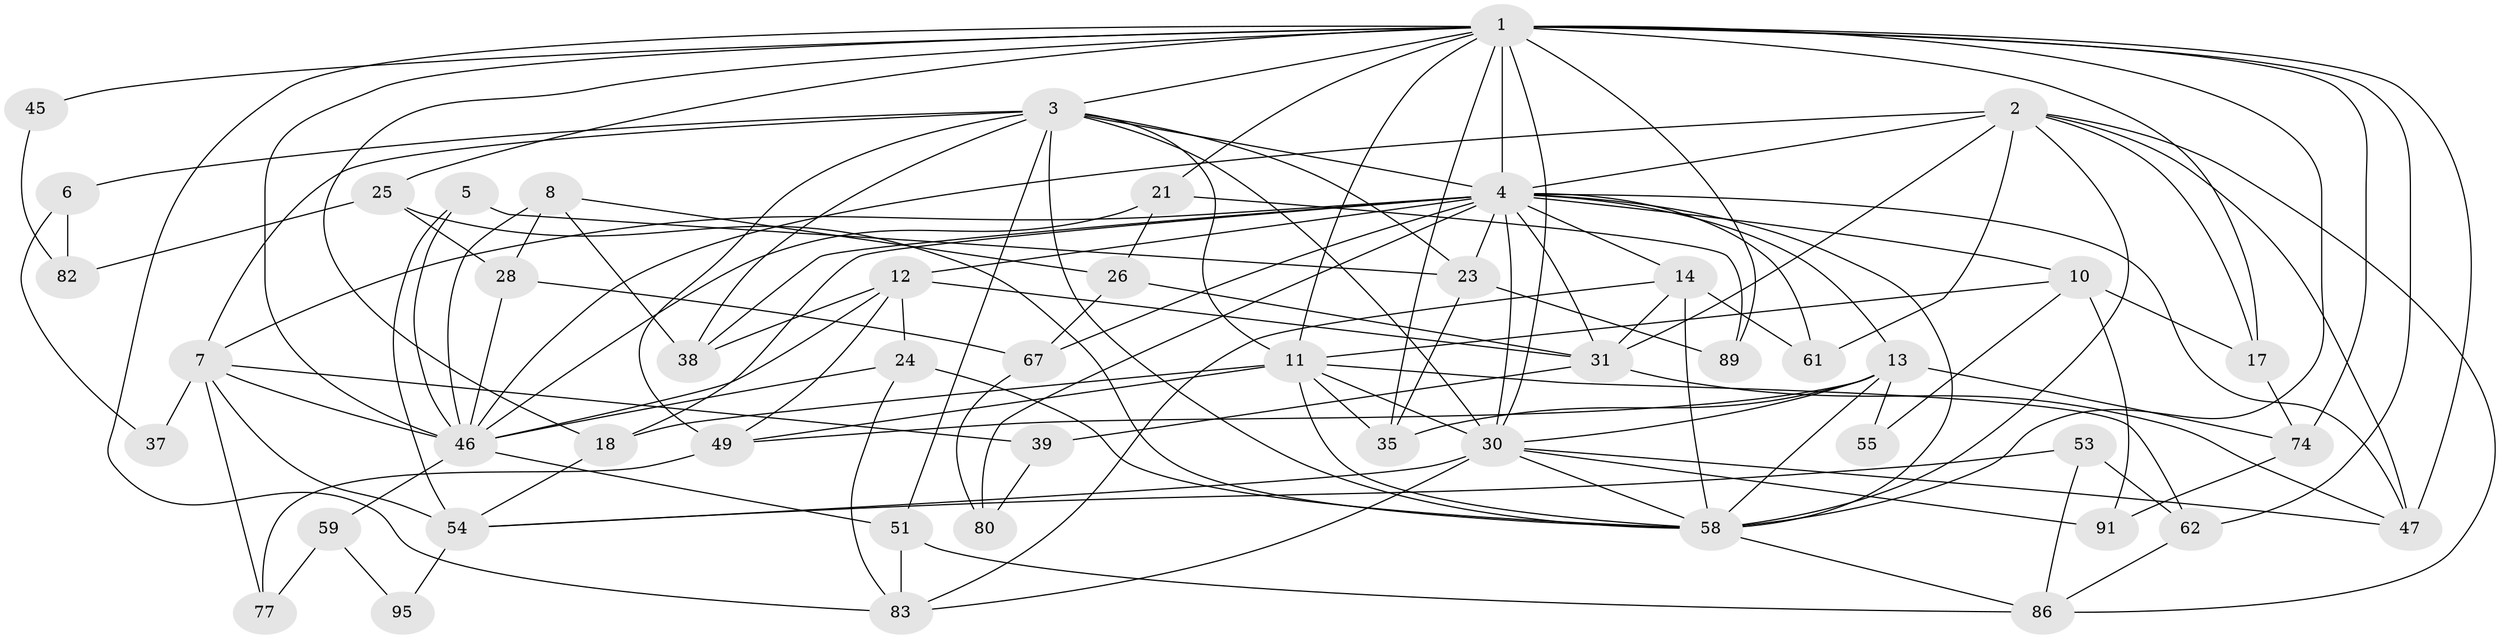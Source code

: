 // original degree distribution, {4: 0.2828282828282828, 5: 0.15151515151515152, 6: 0.09090909090909091, 8: 0.020202020202020204, 3: 0.31313131313131315, 7: 0.020202020202020204, 2: 0.1111111111111111, 10: 0.010101010101010102}
// Generated by graph-tools (version 1.1) at 2025/14/03/09/25 04:14:55]
// undirected, 49 vertices, 130 edges
graph export_dot {
graph [start="1"]
  node [color=gray90,style=filled];
  1 [super="+43+19+15"];
  2 [super="+9"];
  3 [super="+16"];
  4 [super="+42+92+20"];
  5 [super="+22"];
  6;
  7 [super="+57+29"];
  8;
  10 [super="+36"];
  11 [super="+33"];
  12 [super="+65"];
  13 [super="+27"];
  14;
  17;
  18 [super="+78"];
  21 [super="+79"];
  23;
  24 [super="+52"];
  25 [super="+84"];
  26 [super="+69"];
  28;
  30 [super="+34+64"];
  31 [super="+40"];
  35 [super="+72"];
  37;
  38 [super="+96"];
  39;
  45;
  46 [super="+68+73"];
  47;
  49 [super="+63"];
  51 [super="+81"];
  53;
  54 [super="+75"];
  55;
  58 [super="+76"];
  59;
  61;
  62 [super="+70"];
  67;
  74;
  77;
  80;
  82;
  83;
  86 [super="+99"];
  89;
  91;
  95;
  1 -- 17;
  1 -- 47;
  1 -- 35;
  1 -- 18;
  1 -- 83;
  1 -- 21;
  1 -- 89 [weight=2];
  1 -- 58 [weight=2];
  1 -- 25;
  1 -- 74;
  1 -- 45;
  1 -- 46;
  1 -- 62;
  1 -- 30;
  1 -- 11;
  1 -- 3;
  1 -- 4 [weight=2];
  2 -- 17;
  2 -- 61;
  2 -- 86;
  2 -- 4 [weight=2];
  2 -- 47;
  2 -- 46;
  2 -- 31;
  2 -- 58;
  3 -- 7;
  3 -- 23;
  3 -- 30 [weight=2];
  3 -- 6 [weight=2];
  3 -- 38;
  3 -- 11;
  3 -- 49 [weight=2];
  3 -- 51;
  3 -- 58;
  3 -- 4 [weight=2];
  4 -- 12 [weight=2];
  4 -- 23 [weight=2];
  4 -- 7;
  4 -- 61;
  4 -- 47 [weight=2];
  4 -- 10;
  4 -- 67;
  4 -- 38;
  4 -- 13;
  4 -- 14;
  4 -- 80;
  4 -- 18;
  4 -- 58;
  4 -- 30;
  4 -- 31;
  5 -- 46 [weight=2];
  5 -- 23;
  5 -- 54 [weight=2];
  6 -- 37;
  6 -- 82;
  7 -- 37;
  7 -- 77;
  7 -- 54;
  7 -- 39;
  7 -- 46;
  8 -- 28;
  8 -- 38;
  8 -- 26;
  8 -- 46;
  10 -- 17;
  10 -- 91;
  10 -- 11;
  10 -- 55;
  11 -- 35;
  11 -- 30;
  11 -- 62;
  11 -- 18;
  11 -- 49;
  11 -- 58;
  12 -- 31;
  12 -- 38;
  12 -- 24;
  12 -- 46;
  12 -- 49;
  13 -- 35;
  13 -- 55;
  13 -- 74;
  13 -- 58;
  13 -- 30;
  13 -- 49;
  14 -- 61;
  14 -- 58;
  14 -- 83;
  14 -- 31;
  17 -- 74;
  18 -- 54;
  21 -- 89;
  21 -- 26;
  21 -- 46;
  23 -- 89;
  23 -- 35;
  24 -- 83;
  24 -- 46;
  24 -- 58;
  25 -- 28 [weight=2];
  25 -- 82;
  25 -- 58;
  26 -- 67;
  26 -- 31;
  28 -- 67;
  28 -- 46;
  30 -- 83;
  30 -- 54;
  30 -- 58;
  30 -- 91;
  30 -- 47;
  31 -- 47;
  31 -- 39;
  39 -- 80;
  45 -- 82;
  46 -- 51;
  46 -- 59;
  49 -- 77;
  51 -- 86;
  51 -- 83;
  53 -- 54;
  53 -- 86;
  53 -- 62;
  54 -- 95;
  58 -- 86;
  59 -- 77;
  59 -- 95;
  62 -- 86;
  67 -- 80;
  74 -- 91;
}
